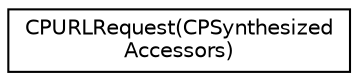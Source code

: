 digraph "Graphical Class Hierarchy"
{
  edge [fontname="Helvetica",fontsize="10",labelfontname="Helvetica",labelfontsize="10"];
  node [fontname="Helvetica",fontsize="10",shape=record];
  rankdir="LR";
  Node1 [label="CPURLRequest(CPSynthesized\lAccessors)",height=0.2,width=0.4,color="black", fillcolor="white", style="filled",URL="$category_c_p_u_r_l_request_07_c_p_synthesized_accessors_08.html"];
}
